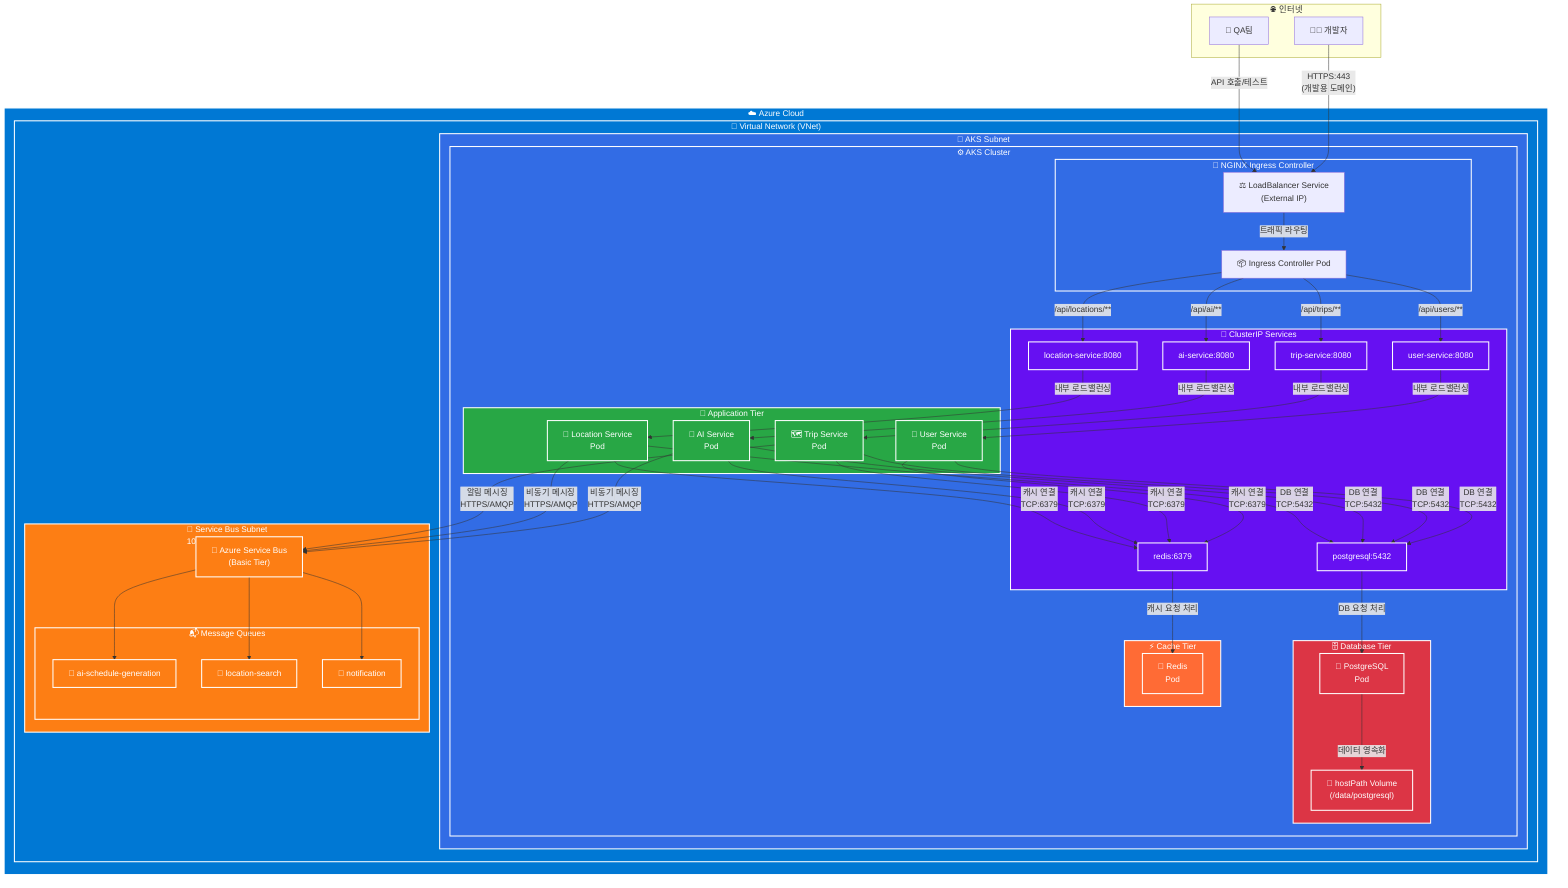 graph TB
    %% 개발환경 네트워크 다이어그램
    %% AI 기반 여행 일정 생성 서비스 - 개발환경

    %% 외부 영역
    subgraph Internet["🌐 인터넷"]
        Developer["👨‍💻 개발자"]
        QATester["🧪 QA팀"]
    end

    %% Azure 클라우드 영역
    subgraph AzureCloud["☁️ Azure Cloud"]
        
        %% Virtual Network
        subgraph VNet["🏢 Virtual Network (VNet)<br/>주소 공간: 10.0.0.0/16"]
            
            %% AKS 서브넷
            subgraph AKSSubnet["🎯 AKS Subnet<br/>10.0.1.0/24"]
                
                %% Kubernetes 클러스터
                subgraph AKSCluster["⚙️ AKS Cluster"]
                    
                    %% Ingress Controller
                    subgraph IngressController["🚪 NGINX Ingress Controller"]
                        LoadBalancer["⚖️ LoadBalancer Service<br/>(External IP)"]
                        IngressPod["📦 Ingress Controller Pod"]
                    end
                    
                    %% Application Tier
                    subgraph AppTier["🚀 Application Tier"]
                        UserService["👤 User Service<br/>Pod"]
                        TripService["🗺️ Trip Service<br/>Pod"]
                        AIService["🤖 AI Service<br/>Pod"]
                        LocationService["📍 Location Service<br/>Pod"]
                    end
                    
                    %% Database Tier
                    subgraph DBTier["🗄️ Database Tier"]
                        PostgreSQL["🐘 PostgreSQL<br/>Pod"]
                        PostgreSQLStorage["💾 hostPath Volume<br/>(/data/postgresql)"]
                    end
                    
                    %% Cache Tier
                    subgraph CacheTier["⚡ Cache Tier"]
                        Redis["🔴 Redis<br/>Pod"]
                    end
                    
                    %% Cluster Internal Services
                    subgraph ClusterServices["🔗 ClusterIP Services"]
                        UserServiceDNS["user-service:8080"]
                        TripServiceDNS["trip-service:8080"]
                        AIServiceDNS["ai-service:8080"]
                        LocationServiceDNS["location-service:8080"]
                        PostgreSQLDNS["postgresql:5432"]
                        RedisDNS["redis:6379"]
                    end
                end
            end
            
            %% Service Bus 서브넷
            subgraph ServiceBusSubnet["📨 Service Bus Subnet<br/>10.0.2.0/24"]
                ServiceBus["📮 Azure Service Bus<br/>(Basic Tier)"]
                
                subgraph Queues["📬 Message Queues"]
                    AIQueue["🤖 ai-schedule-generation"]
                    LocationQueue["📍 location-search"]
                    NotificationQueue["🔔 notification"]
                end
            end
        end
    end

    %% 네트워크 연결 관계

    %% 외부에서 클러스터로의 접근
    Developer -->|"HTTPS:443<br/>(개발용 도메인)"| LoadBalancer
    QATester -->|"API 호출/테스트"| LoadBalancer

    %% Ingress Controller 내부 흐름
    LoadBalancer -->|"트래픽 라우팅"| IngressPod

    %% Ingress에서 Application Services로
    IngressPod -->|"/api/users/**"| UserServiceDNS
    IngressPod -->|"/api/trips/**"| TripServiceDNS
    IngressPod -->|"/api/ai/**"| AIServiceDNS
    IngressPod -->|"/api/locations/**"| LocationServiceDNS

    %% ClusterIP Services에서 실제 Pod로
    UserServiceDNS -->|"내부 로드밸런싱"| UserService
    TripServiceDNS -->|"내부 로드밸런싱"| TripService
    AIServiceDNS -->|"내부 로드밸런싱"| AIService
    LocationServiceDNS -->|"내부 로드밸런싱"| LocationService

    %% Application Services에서 Database로
    UserService -->|"DB 연결<br/>TCP:5432"| PostgreSQLDNS
    TripService -->|"DB 연결<br/>TCP:5432"| PostgreSQLDNS
    AIService -->|"DB 연결<br/>TCP:5432"| PostgreSQLDNS
    LocationService -->|"DB 연결<br/>TCP:5432"| PostgreSQLDNS

    %% Application Services에서 Cache로
    UserService -->|"캐시 연결<br/>TCP:6379"| RedisDNS
    TripService -->|"캐시 연결<br/>TCP:6379"| RedisDNS
    AIService -->|"캐시 연결<br/>TCP:6379"| RedisDNS
    LocationService -->|"캐시 연결<br/>TCP:6379"| RedisDNS

    %% ClusterIP Services에서 실제 Pod로 (Database/Cache)
    PostgreSQLDNS -->|"DB 요청 처리"| PostgreSQL
    RedisDNS -->|"캐시 요청 처리"| Redis

    %% Storage 연결
    PostgreSQL -->|"데이터 영속화"| PostgreSQLStorage

    %% Service Bus 연결
    AIService -->|"비동기 메시징<br/>HTTPS/AMQP"| ServiceBus
    LocationService -->|"비동기 메시징<br/>HTTPS/AMQP"| ServiceBus
    TripService -->|"알림 메시징<br/>HTTPS/AMQP"| ServiceBus

    ServiceBus --> AIQueue
    ServiceBus --> LocationQueue
    ServiceBus --> NotificationQueue

    %% 스타일 정의
    classDef azureStyle fill:#0078D4,stroke:#fff,stroke-width:2px,color:#fff
    classDef k8sStyle fill:#326CE5,stroke:#fff,stroke-width:2px,color:#fff
    classDef appStyle fill:#28A745,stroke:#fff,stroke-width:2px,color:#fff
    classDef dbStyle fill:#DC3545,stroke:#fff,stroke-width:2px,color:#fff
    classDef cacheStyle fill:#FF6B35,stroke:#fff,stroke-width:2px,color:#fff
    classDef serviceStyle fill:#6610F2,stroke:#fff,stroke-width:2px,color:#fff
    classDef queueStyle fill:#FD7E14,stroke:#fff,stroke-width:2px,color:#fff

    %% 스타일 적용
    class AzureCloud,VNet azureStyle
    class AKSCluster,AKSSubnet,IngressController k8sStyle
    class AppTier,UserService,TripService,AIService,LocationService appStyle
    class DBTier,PostgreSQL,PostgreSQLStorage dbStyle
    class CacheTier,Redis cacheStyle
    class ClusterServices,UserServiceDNS,TripServiceDNS,AIServiceDNS,LocationServiceDNS,PostgreSQLDNS,RedisDNS serviceStyle
    class ServiceBus,ServiceBusSubnet,Queues,AIQueue,LocationQueue,NotificationQueue queueStyle